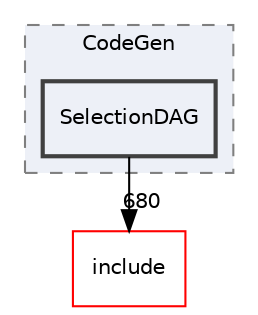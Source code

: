 digraph "lib/CodeGen/SelectionDAG"
{
 // LATEX_PDF_SIZE
  bgcolor="transparent";
  edge [fontname="Helvetica",fontsize="10",labelfontname="Helvetica",labelfontsize="10"];
  node [fontname="Helvetica",fontsize="10",shape="box"];
  compound=true
  subgraph clusterdir_1e8ad0574bd6e387992681ee57691a07 {
    graph [ bgcolor="#edf0f7", pencolor="grey50", style="filled,dashed,", label="CodeGen", fontname="Helvetica", fontsize="10", URL="dir_1e8ad0574bd6e387992681ee57691a07.html"]
  dir_6afb80854b358a1199136b8d045fe4e9 [label="SelectionDAG", style="filled,bold,", fillcolor="#edf0f7", color="grey25", URL="dir_6afb80854b358a1199136b8d045fe4e9.html"];
  }
  dir_d44c64559bbebec7f509842c48db8b23 [label="include", style="", fillcolor="#edf0f7", color="red", URL="dir_d44c64559bbebec7f509842c48db8b23.html"];
  dir_6afb80854b358a1199136b8d045fe4e9->dir_d44c64559bbebec7f509842c48db8b23 [headlabel="680", labeldistance=1.5 headhref="dir_000177_000082.html"];
}
